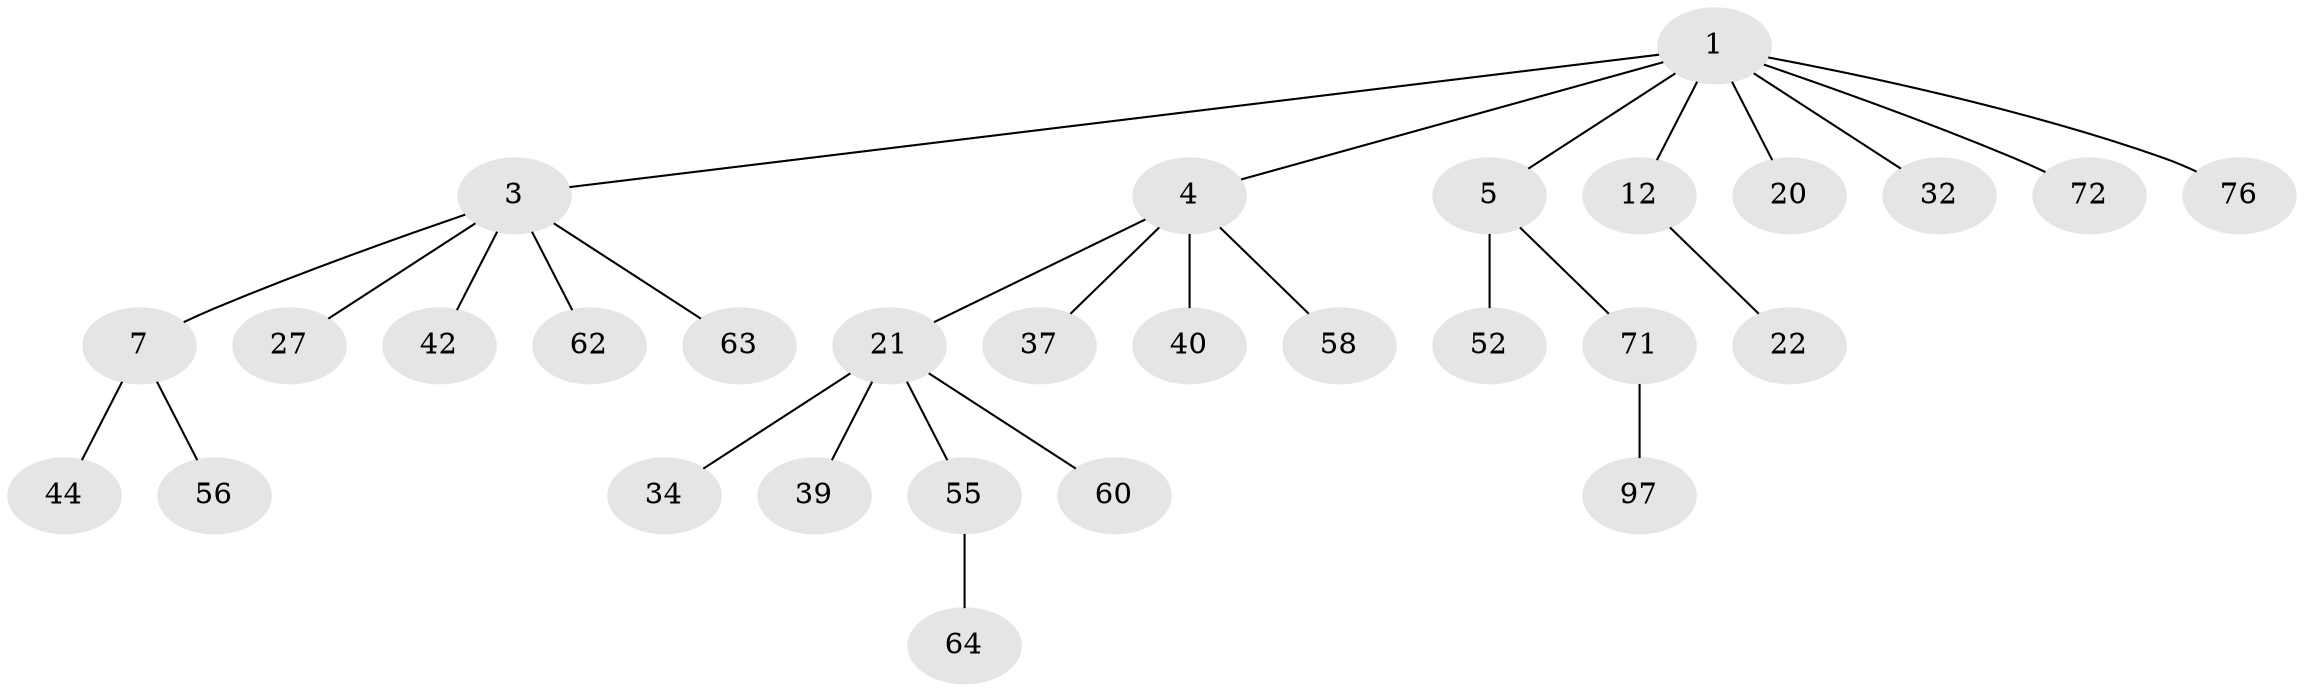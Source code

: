 // original degree distribution, {3: 0.08247422680412371, 8: 0.010309278350515464, 5: 0.041237113402061855, 4: 0.09278350515463918, 2: 0.29896907216494845, 1: 0.4742268041237113}
// Generated by graph-tools (version 1.1) at 2025/19/03/04/25 18:19:06]
// undirected, 29 vertices, 28 edges
graph export_dot {
graph [start="1"]
  node [color=gray90,style=filled];
  1 [super="+2+10+18"];
  3 [super="+66+17+9+6"];
  4 [super="+16+96+8"];
  5 [super="+11+38"];
  7 [super="+28"];
  12 [super="+15+41"];
  20 [super="+30"];
  21 [super="+25+61+50"];
  22;
  27 [super="+82"];
  32 [super="+65"];
  34 [super="+48"];
  37;
  39 [super="+57"];
  40;
  42 [super="+93+49"];
  44 [super="+53"];
  52;
  55;
  56 [super="+67+83"];
  58 [super="+69"];
  60;
  62;
  63;
  64;
  71;
  72;
  76;
  97;
  1 -- 32;
  1 -- 3;
  1 -- 4;
  1 -- 5;
  1 -- 12;
  1 -- 76;
  1 -- 20;
  1 -- 72;
  3 -- 27;
  3 -- 42;
  3 -- 62;
  3 -- 63;
  3 -- 7;
  4 -- 21;
  4 -- 40;
  4 -- 58;
  4 -- 37;
  5 -- 52;
  5 -- 71;
  7 -- 56;
  7 -- 44;
  12 -- 22;
  21 -- 34;
  21 -- 60;
  21 -- 39;
  21 -- 55;
  55 -- 64;
  71 -- 97;
}
